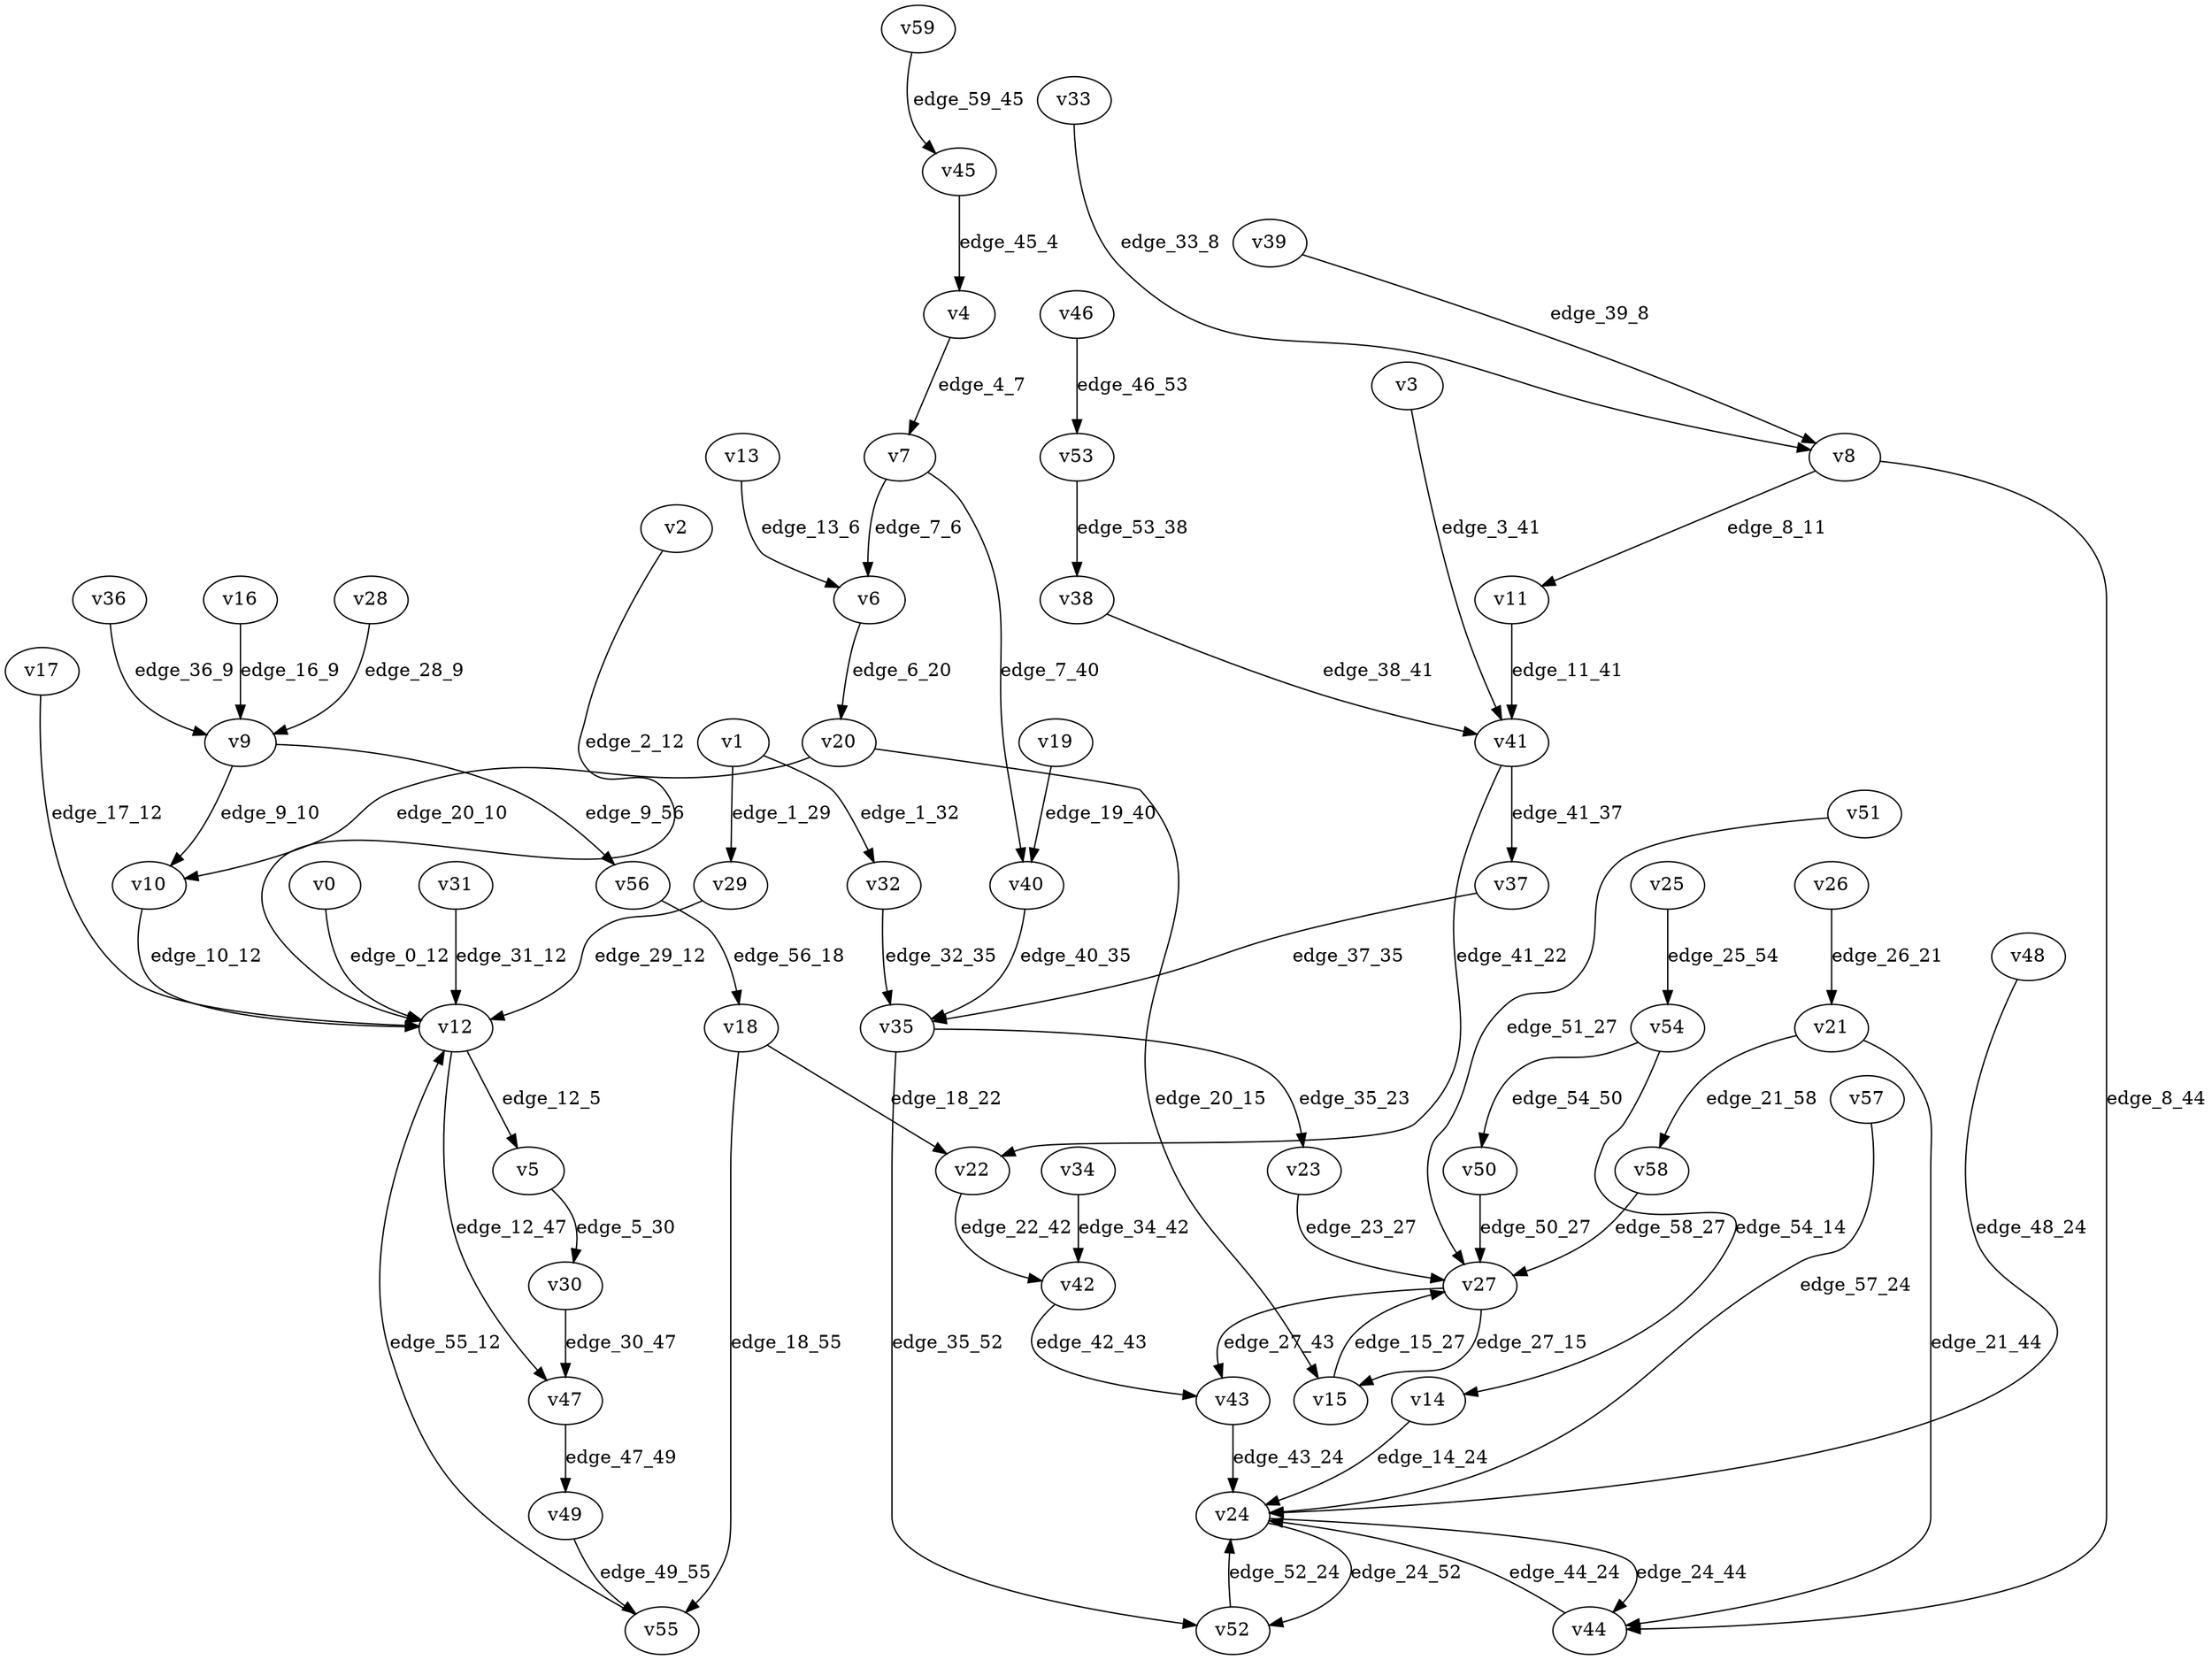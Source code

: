 digraph G {
    // Stochastic discounted game

    v0 [name="v0", player=1];
    v1 [name="v1", player=-1];
    v2 [name="v2", player=0];
    v3 [name="v3", player=1];
    v4 [name="v4", player=0];
    v5 [name="v5", player=0];
    v6 [name="v6", player=0];
    v7 [name="v7", player=-1];
    v8 [name="v8", player=-1];
    v9 [name="v9", player=-1];
    v10 [name="v10", player=1];
    v11 [name="v11", player=1];
    v12 [name="v12", player=-1];
    v13 [name="v13", player=-1];
    v14 [name="v14", player=1];
    v15 [name="v15", player=1];
    v16 [name="v16", player=0];
    v17 [name="v17", player=1];
    v18 [name="v18", player=-1];
    v19 [name="v19", player=-1];
    v20 [name="v20", player=-1];
    v21 [name="v21", player=-1];
    v22 [name="v22", player=1];
    v23 [name="v23", player=1];
    v24 [name="v24", player=-1];
    v25 [name="v25", player=0];
    v26 [name="v26", player=1];
    v27 [name="v27", player=-1];
    v28 [name="v28", player=1];
    v29 [name="v29", player=0];
    v30 [name="v30", player=-1];
    v31 [name="v31", player=0];
    v32 [name="v32", player=0];
    v33 [name="v33", player=0];
    v34 [name="v34", player=0];
    v35 [name="v35", player=-1];
    v36 [name="v36", player=0];
    v37 [name="v37", player=0];
    v38 [name="v38", player=1];
    v39 [name="v39", player=1];
    v40 [name="v40", player=0];
    v41 [name="v41", player=-1];
    v42 [name="v42", player=-1];
    v43 [name="v43", player=1];
    v44 [name="v44", player=1];
    v45 [name="v45", player=-1];
    v46 [name="v46", player=0];
    v47 [name="v47", player=1];
    v48 [name="v48", player=0];
    v49 [name="v49", player=-1];
    v50 [name="v50", player=1];
    v51 [name="v51", player=1];
    v52 [name="v52", player=0];
    v53 [name="v53", player=-1];
    v54 [name="v54", player=-1];
    v55 [name="v55", player=1];
    v56 [name="v56", player=0];
    v57 [name="v57", player=0];
    v58 [name="v58", player=1];
    v59 [name="v59", player=0];

    v0 -> v12 [label="edge_0_12", weight=2.606409, discount=0.531309];
    v1 -> v29 [label="edge_1_29", probability=0.530644];
    v1 -> v32 [label="edge_1_32", probability=0.469356];
    v2 -> v12 [label="edge_2_12", weight=-6.238931, discount=0.604423];
    v3 -> v41 [label="edge_3_41", weight=-9.000500, discount=0.866175];
    v4 -> v7 [label="edge_4_7", weight=-2.348560, discount=0.155880];
    v5 -> v30 [label="edge_5_30", weight=-2.747582, discount=0.491757];
    v6 -> v20 [label="edge_6_20", weight=-4.596101, discount=0.755096];
    v7 -> v40 [label="edge_7_40", probability=0.344276];
    v7 -> v6 [label="edge_7_6", probability=0.655724];
    v8 -> v44 [label="edge_8_44", probability=0.695075];
    v8 -> v11 [label="edge_8_11", probability=0.304925];
    v9 -> v56 [label="edge_9_56", probability=0.378494];
    v9 -> v10 [label="edge_9_10", probability=0.621506];
    v10 -> v12 [label="edge_10_12", weight=7.902136, discount=0.665590];
    v11 -> v41 [label="edge_11_41", weight=5.455141, discount=0.677254];
    v12 -> v47 [label="edge_12_47", probability=0.345958];
    v12 -> v5 [label="edge_12_5", probability=0.654042];
    v13 -> v6 [label="edge_13_6", probability=1.000000];
    v14 -> v24 [label="edge_14_24", weight=5.884673, discount=0.390216];
    v15 -> v27 [label="edge_15_27", weight=-9.121816, discount=0.370683];
    v16 -> v9 [label="edge_16_9", weight=2.794228, discount=0.393290];
    v17 -> v12 [label="edge_17_12", weight=-9.255633, discount=0.421877];
    v18 -> v22 [label="edge_18_22", probability=0.563528];
    v18 -> v55 [label="edge_18_55", probability=0.436472];
    v19 -> v40 [label="edge_19_40", probability=1.000000];
    v20 -> v15 [label="edge_20_15", probability=0.510972];
    v20 -> v10 [label="edge_20_10", probability=0.489028];
    v21 -> v58 [label="edge_21_58", probability=0.462737];
    v21 -> v44 [label="edge_21_44", probability=0.537263];
    v22 -> v42 [label="edge_22_42", weight=-6.658872, discount=0.352538];
    v23 -> v27 [label="edge_23_27", weight=5.180815, discount=0.374323];
    v24 -> v52 [label="edge_24_52", probability=0.693960];
    v24 -> v44 [label="edge_24_44", probability=0.306040];
    v25 -> v54 [label="edge_25_54", weight=6.606631, discount=0.366156];
    v26 -> v21 [label="edge_26_21", weight=3.808663, discount=0.721478];
    v27 -> v15 [label="edge_27_15", probability=0.583854];
    v27 -> v43 [label="edge_27_43", probability=0.416146];
    v28 -> v9 [label="edge_28_9", weight=6.638441, discount=0.733543];
    v29 -> v12 [label="edge_29_12", weight=6.260912, discount=0.479385];
    v30 -> v47 [label="edge_30_47", probability=1.000000];
    v31 -> v12 [label="edge_31_12", weight=4.438606, discount=0.278168];
    v32 -> v35 [label="edge_32_35", weight=6.309458, discount=0.488787];
    v33 -> v8 [label="edge_33_8", weight=-1.792299, discount=0.153271];
    v34 -> v42 [label="edge_34_42", weight=6.820457, discount=0.393847];
    v35 -> v52 [label="edge_35_52", probability=0.449287];
    v35 -> v23 [label="edge_35_23", probability=0.550713];
    v36 -> v9 [label="edge_36_9", weight=6.773619, discount=0.216694];
    v37 -> v35 [label="edge_37_35", weight=-5.147810, discount=0.874856];
    v38 -> v41 [label="edge_38_41", weight=-0.488721, discount=0.481060];
    v39 -> v8 [label="edge_39_8", weight=-9.938075, discount=0.133825];
    v40 -> v35 [label="edge_40_35", weight=6.464367, discount=0.398077];
    v41 -> v22 [label="edge_41_22", probability=0.338234];
    v41 -> v37 [label="edge_41_37", probability=0.661766];
    v42 -> v43 [label="edge_42_43", probability=1.000000];
    v43 -> v24 [label="edge_43_24", weight=7.247467, discount=0.750483];
    v44 -> v24 [label="edge_44_24", weight=3.729617, discount=0.858609];
    v45 -> v4 [label="edge_45_4", probability=1.000000];
    v46 -> v53 [label="edge_46_53", weight=8.473229, discount=0.383356];
    v47 -> v49 [label="edge_47_49", weight=5.717012, discount=0.245713];
    v48 -> v24 [label="edge_48_24", weight=0.177445, discount=0.720770];
    v49 -> v55 [label="edge_49_55", probability=1.000000];
    v50 -> v27 [label="edge_50_27", weight=7.943356, discount=0.695337];
    v51 -> v27 [label="edge_51_27", weight=-5.624954, discount=0.322913];
    v52 -> v24 [label="edge_52_24", weight=8.968864, discount=0.591176];
    v53 -> v38 [label="edge_53_38", probability=1.000000];
    v54 -> v14 [label="edge_54_14", probability=0.547709];
    v54 -> v50 [label="edge_54_50", probability=0.452291];
    v55 -> v12 [label="edge_55_12", weight=-4.869548, discount=0.890291];
    v56 -> v18 [label="edge_56_18", weight=7.148805, discount=0.279665];
    v57 -> v24 [label="edge_57_24", weight=-1.931846, discount=0.448822];
    v58 -> v27 [label="edge_58_27", weight=9.332826, discount=0.224169];
    v59 -> v45 [label="edge_59_45", weight=-9.246508, discount=0.417316];
}
